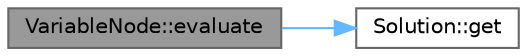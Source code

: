 digraph "VariableNode::evaluate"
{
 // LATEX_PDF_SIZE
  bgcolor="transparent";
  edge [fontname=Helvetica,fontsize=10,labelfontname=Helvetica,labelfontsize=10];
  node [fontname=Helvetica,fontsize=10,shape=box,height=0.2,width=0.4];
  rankdir="LR";
  Node1 [id="Node000001",label="VariableNode::evaluate",height=0.2,width=0.4,color="gray40", fillcolor="grey60", style="filled", fontcolor="black",tooltip="Возвращает значение переменной"];
  Node1 -> Node2 [id="edge1_Node000001_Node000002",color="steelblue1",style="solid",tooltip=" "];
  Node2 [id="Node000002",label="Solution::get",height=0.2,width=0.4,color="grey40", fillcolor="white", style="filled",URL="$class_solution.html#ad57bf9c5a871649e6ed5d2c65627b49e",tooltip=" "];
}
